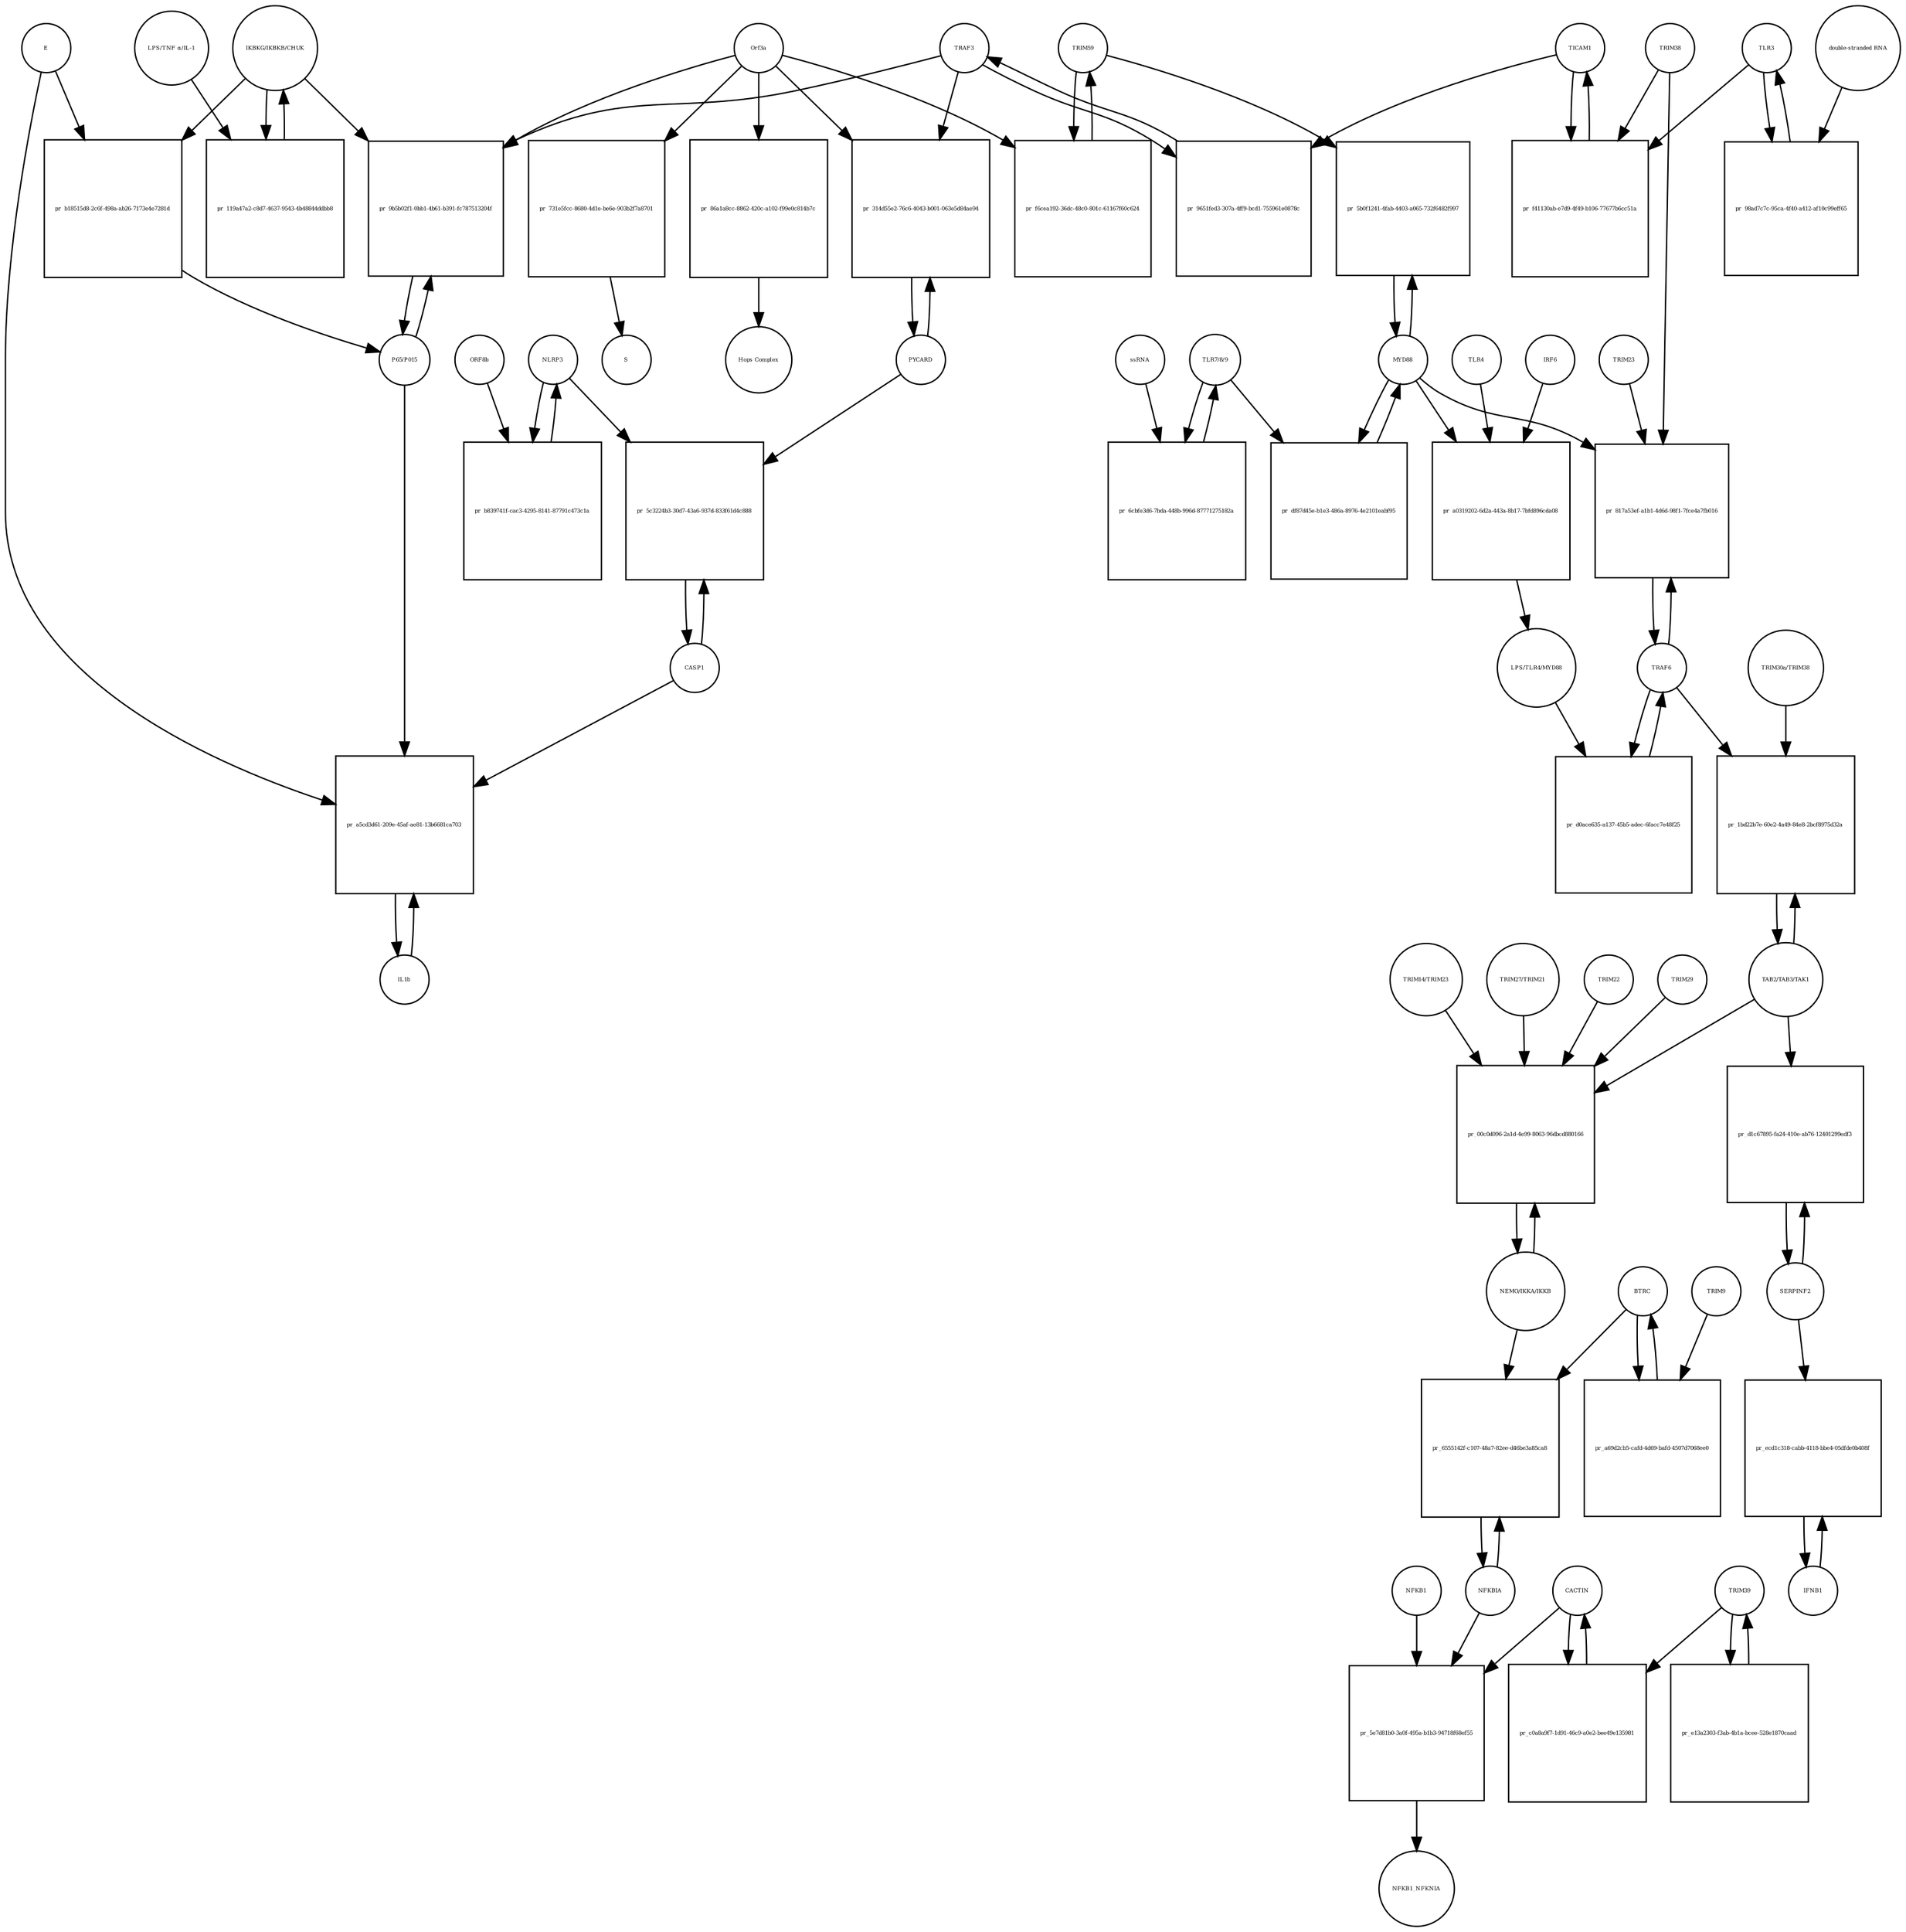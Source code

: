 strict digraph  {
TRIM59 [annotation="urn_miriam_pubmed_22588174|urn_miriam_hgnc_30834", bipartite=0, cls=macromolecule, fontsize=4, label=TRIM59, shape=circle];
"pr_f6cea192-36dc-48c0-801c-61167f60c624" [annotation="", bipartite=1, cls=process, fontsize=4, label="pr_f6cea192-36dc-48c0-801c-61167f60c624", shape=square];
Orf3a [annotation=urn_miriam_uniprot_P0DTC3, bipartite=0, cls=macromolecule, fontsize=4, label=Orf3a, shape=circle];
NLRP3 [annotation="", bipartite=0, cls="macromolecule multimer", fontsize=4, label=NLRP3, shape=circle];
"pr_b839741f-cac3-4295-8141-87791c473c1a" [annotation="", bipartite=1, cls=process, fontsize=4, label="pr_b839741f-cac3-4295-8141-87791c473c1a", shape=square];
ORF8b [annotation=urn_miriam_ncbiprotein_BCD58760, bipartite=0, cls=macromolecule, fontsize=4, label=ORF8b, shape=circle];
TRAF3 [annotation=urn_miriam_hgnc_12033, bipartite=0, cls=macromolecule, fontsize=4, label=TRAF3, shape=circle];
"pr_9651fed3-307a-4ff9-bcd1-755961e0878c" [annotation="", bipartite=1, cls=process, fontsize=4, label="pr_9651fed3-307a-4ff9-bcd1-755961e0878c", shape=square];
TICAM1 [annotation=urn_miriam_hgnc_18348, bipartite=0, cls=macromolecule, fontsize=4, label=TICAM1, shape=circle];
"IKBKG/IKBKB/CHUK" [annotation="urn_miriam_hgnc_5961|urn_miriam_hgnc_5960|urn_miriam_hgnc_1974", bipartite=0, cls=complex, fontsize=4, label="IKBKG/IKBKB/CHUK", shape=circle];
"pr_119a47a2-c8d7-4637-9543-4b48844ddbb8" [annotation="", bipartite=1, cls=process, fontsize=4, label="pr_119a47a2-c8d7-4637-9543-4b48844ddbb8", shape=square];
"LPS/TNF α/IL-1" [annotation="urn_miriam_hgnc_6121|urn_miriam_hgnc_11916|urn_miriam_hgnc_5991", bipartite=0, cls=complex, fontsize=4, label="LPS/TNF α/IL-1", shape=circle];
"pr_b18515d8-2c6f-498a-ab26-7173e4e7281d" [annotation="", bipartite=1, cls=process, fontsize=4, label="pr_b18515d8-2c6f-498a-ab26-7173e4e7281d", shape=square];
"P65/P015" [annotation="urn_miriam_hgnc_9955|urn_miriam_hgnc_7794", bipartite=0, cls=complex, fontsize=4, label="P65/P015", shape=circle];
E [annotation=urn_miriam_ncbiprotein_1796318600, bipartite=0, cls=macromolecule, fontsize=4, label=E, shape=circle];
CASP1 [annotation=urn_miriam_hgnc_1499, bipartite=0, cls=macromolecule, fontsize=4, label=CASP1, shape=circle];
"pr_5c3224b3-30d7-43a6-937d-833f61d4c888" [annotation="", bipartite=1, cls=process, fontsize=4, label="pr_5c3224b3-30d7-43a6-937d-833f61d4c888", shape=square];
PYCARD [annotation="", bipartite=0, cls="macromolecule multimer", fontsize=4, label=PYCARD, shape=circle];
TRAF6 [annotation=urn_miriam_hgnc_12036, bipartite=0, cls=macromolecule, fontsize=4, label=TRAF6, shape=circle];
"pr_d0ace635-a137-45b5-adec-6facc7e48f25" [annotation="", bipartite=1, cls=process, fontsize=4, label="pr_d0ace635-a137-45b5-adec-6facc7e48f25", shape=square];
"LPS/TLR4/MYD88" [annotation="urn_miriam_hgnc_6121|urn_miriam_hgnc_11850|urn_miriam_hgnc_7562", bipartite=0, cls=complex, fontsize=4, label="LPS/TLR4/MYD88", shape=circle];
"pr_817a53ef-a1b1-4d6d-98f1-7fce4a7fb016" [annotation="", bipartite=1, cls=process, fontsize=4, label="pr_817a53ef-a1b1-4d6d-98f1-7fce4a7fb016", shape=square];
MYD88 [annotation=urn_miriam_hgnc_7562, bipartite=0, cls=macromolecule, fontsize=4, label=MYD88, shape=circle];
TRIM38 [annotation=urn_miriam_hgnc_10059, bipartite=0, cls=macromolecule, fontsize=4, label=TRIM38, shape=circle];
TRIM23 [annotation=urn_miriam_hgnc_660, bipartite=0, cls=macromolecule, fontsize=4, label=TRIM23, shape=circle];
"TLR7/8/9" [annotation="urn_miriam_hgnc_15633|urn_miriam_hgnc_15632|urn_miriam_hgnc_15631", bipartite=0, cls=complex, fontsize=4, label="TLR7/8/9", shape=circle];
"pr_6cbfe3d6-7bda-448b-996d-87771275182a" [annotation="", bipartite=1, cls=process, fontsize=4, label="pr_6cbfe3d6-7bda-448b-996d-87771275182a", shape=square];
ssRNA [annotation="", bipartite=0, cls="nucleic acid feature", fontsize=4, label=ssRNA, shape=circle];
"pr_f41130ab-e7d9-4f49-b106-77677b6cc51a" [annotation="", bipartite=1, cls=process, fontsize=4, label="pr_f41130ab-e7d9-4f49-b106-77677b6cc51a", shape=square];
TLR3 [annotation=urn_miriam_hgnc_11849, bipartite=0, cls=macromolecule, fontsize=4, label=TLR3, shape=circle];
"pr_df87d45e-b1e3-486a-8976-4e2101eabf95" [annotation="", bipartite=1, cls=process, fontsize=4, label="pr_df87d45e-b1e3-486a-8976-4e2101eabf95", shape=square];
"pr_5b0f1241-4fab-4403-a065-732f6482f997" [annotation="", bipartite=1, cls=process, fontsize=4, label="pr_5b0f1241-4fab-4403-a065-732f6482f997", shape=square];
"TAB2/TAB3/TAK1" [annotation="urn_miriam_hgnc_17075|urn_miriam_hgnc_30681|urn_miriam_hgnc_6859", bipartite=0, cls=complex, fontsize=4, label="TAB2/TAB3/TAK1", shape=circle];
"pr_1bd22b7e-60e2-4a49-84e8-2bcf8975d32a" [annotation="", bipartite=1, cls=process, fontsize=4, label="pr_1bd22b7e-60e2-4a49-84e8-2bcf8975d32a", shape=square];
"TRIM30a/TRIM38" [annotation="urn_miriam_hgnc_10059|urn_miriam_uniprot_P15533", bipartite=0, cls=complex, fontsize=4, label="TRIM30a/TRIM38", shape=circle];
"NEMO/IKKA/IKKB" [annotation="urn_miriam_hgnc_5961|urn_miriam_hgnc_5960|urn_miriam_hgnc_1974", bipartite=0, cls=complex, fontsize=4, label="NEMO/IKKA/IKKB", shape=circle];
"pr_00c0d096-2a1d-4e99-8063-96dbcd880166" [annotation="", bipartite=1, cls=process, fontsize=4, label="pr_00c0d096-2a1d-4e99-8063-96dbcd880166", shape=square];
TRIM22 [annotation=urn_miriam_hgnc_16379, bipartite=0, cls=macromolecule, fontsize=4, label=TRIM22, shape=circle];
TRIM29 [annotation=urn_miriam_hgnc_17274, bipartite=0, cls=macromolecule, fontsize=4, label=TRIM29, shape=circle];
"TRIM14/TRIM23" [annotation="urn_miriam_hgnc_16283|urn_miriam_hgnc_660", bipartite=0, cls=complex, fontsize=4, label="TRIM14/TRIM23", shape=circle];
"TRIM27/TRIM21" [annotation="urn_miriam_hgnc_9975|urn_miriam_hgnc_11312", bipartite=0, cls=complex, fontsize=4, label="TRIM27/TRIM21", shape=circle];
NFKBIA [annotation=urn_miriam_hgnc_7797, bipartite=0, cls=macromolecule, fontsize=4, label=NFKBIA, shape=circle];
"pr_6555142f-c107-48a7-82ee-d46be3a85ca8" [annotation="", bipartite=1, cls=process, fontsize=4, label="pr_6555142f-c107-48a7-82ee-d46be3a85ca8", shape=square];
BTRC [annotation=urn_miriam_hgnc_1144, bipartite=0, cls=macromolecule, fontsize=4, label=BTRC, shape=circle];
"pr_9b5b02f1-0bb1-4b61-b391-fc787513204f" [annotation="", bipartite=1, cls=process, fontsize=4, label="pr_9b5b02f1-0bb1-4b61-b391-fc787513204f", shape=square];
"pr_a69d2cb5-cafd-4d69-bafd-4507d7068ee0" [annotation="", bipartite=1, cls=process, fontsize=4, label="pr_a69d2cb5-cafd-4d69-bafd-4507d7068ee0", shape=square];
TRIM9 [annotation=urn_miriam_hgnc_16288, bipartite=0, cls=macromolecule, fontsize=4, label=TRIM9, shape=circle];
TRIM39 [annotation=urn_miriam_hgnc_10065, bipartite=0, cls=macromolecule, fontsize=4, label=TRIM39, shape=circle];
"pr_e13a2303-f3ab-4b1a-bcee-528e1870caad" [annotation="", bipartite=1, cls=process, fontsize=4, label="pr_e13a2303-f3ab-4b1a-bcee-528e1870caad", shape=square];
CACTIN [annotation=urn_miriam_hgnc_29938, bipartite=0, cls=macromolecule, fontsize=4, label=CACTIN, shape=circle];
"pr_c0a8a9f7-1d91-46c9-a0e2-bee49e135981" [annotation="", bipartite=1, cls=process, fontsize=4, label="pr_c0a8a9f7-1d91-46c9-a0e2-bee49e135981", shape=square];
NFKB1 [annotation=urn_miriam_hgnc_7794, bipartite=0, cls=macromolecule, fontsize=4, label=NFKB1, shape=circle];
"pr_5e7d81b0-3a0f-495a-b1b3-94718f68ef55" [annotation="", bipartite=1, cls=process, fontsize=4, label="pr_5e7d81b0-3a0f-495a-b1b3-94718f68ef55", shape=square];
NFKB1_NFKNIA [annotation="", bipartite=0, cls=complex, fontsize=4, label=NFKB1_NFKNIA, shape=circle];
SERPINF2 [annotation=urn_miriam_hgnc_9075, bipartite=0, cls=macromolecule, fontsize=4, label=SERPINF2, shape=circle];
"pr_d1c67895-fa24-410e-ab76-12401299edf3" [annotation="", bipartite=1, cls=process, fontsize=4, label="pr_d1c67895-fa24-410e-ab76-12401299edf3", shape=square];
IFNB1 [annotation=urn_miriam_hgnc_5434, bipartite=0, cls=macromolecule, fontsize=4, label=IFNB1, shape=circle];
"pr_ecd1c318-cabb-4118-bbe4-05dfde0b408f" [annotation="", bipartite=1, cls=process, fontsize=4, label="pr_ecd1c318-cabb-4118-bbe4-05dfde0b408f", shape=square];
"pr_98ad7c7c-95ca-4f40-a412-af10c99eff65" [annotation="", bipartite=1, cls=process, fontsize=4, label="pr_98ad7c7c-95ca-4f40-a412-af10c99eff65", shape=square];
"double-stranded RNA" [annotation="", bipartite=0, cls="nucleic acid feature", fontsize=4, label="double-stranded RNA", shape=circle];
"pr_731e5fcc-8680-4d1e-be6e-903b2f7a8701" [annotation="", bipartite=1, cls=process, fontsize=4, label="pr_731e5fcc-8680-4d1e-be6e-903b2f7a8701", shape=square];
S [annotation=urn_miriam_uniprot_P0DTC2, bipartite=0, cls=macromolecule, fontsize=4, label=S, shape=circle];
IL1b [annotation=urn_miriam_hgnc_5992, bipartite=0, cls=macromolecule, fontsize=4, label=IL1b, shape=circle];
"pr_a5cd3d61-209e-45af-ae81-13b6681ca703" [annotation="", bipartite=1, cls=process, fontsize=4, label="pr_a5cd3d61-209e-45af-ae81-13b6681ca703", shape=square];
"pr_314d55e2-76c6-4043-b001-063e5d84ae94" [annotation="", bipartite=1, cls=process, fontsize=4, label="pr_314d55e2-76c6-4043-b001-063e5d84ae94", shape=square];
"pr_86a1a8cc-8862-420c-a102-f99e0c814b7c" [annotation="", bipartite=1, cls=process, fontsize=4, label="pr_86a1a8cc-8862-420c-a102-f99e0c814b7c", shape=square];
"Hops Complex" [annotation="urn_miriam_uniprot_J9TC74|urn_miriam_hgnc_14583|urn_miriam_hgnc_20593|urn_miriam_hgnc_24048|urn_miriam_hgnc_5013|urn_miriam_hgnc_20266", bipartite=0, cls=complex, fontsize=4, label="Hops Complex", shape=circle];
TLR4 [annotation="", bipartite=0, cls=macromolecule, fontsize=4, label=TLR4, shape=circle];
"pr_a0319202-6d2a-443a-8b17-7bfd896cda08" [annotation="", bipartite=1, cls=process, fontsize=4, label="pr_a0319202-6d2a-443a-8b17-7bfd896cda08", shape=square];
IRF6 [annotation="", bipartite=0, cls=macromolecule, fontsize=4, label=IRF6, shape=circle];
TRIM59 -> "pr_f6cea192-36dc-48c0-801c-61167f60c624"  [annotation="", interaction_type=consumption];
TRIM59 -> "pr_5b0f1241-4fab-4403-a065-732f6482f997"  [annotation=urn_miriam_pubmed_22588174, interaction_type=inhibition];
"pr_f6cea192-36dc-48c0-801c-61167f60c624" -> TRIM59  [annotation="", interaction_type=production];
Orf3a -> "pr_f6cea192-36dc-48c0-801c-61167f60c624"  [annotation=urn_miriam_pubmed_28829373, interaction_type="necessary stimulation"];
Orf3a -> "pr_9b5b02f1-0bb1-4b61-b391-fc787513204f"  [annotation="urn_miriam_pubmed_31034780|urn_miriam_pubmed_32172672", interaction_type="necessary stimulation"];
Orf3a -> "pr_731e5fcc-8680-4d1e-be6e-903b2f7a8701"  [annotation=urn_miriam_pubmed_32172672, interaction_type="necessary stimulation"];
Orf3a -> "pr_314d55e2-76c6-4043-b001-063e5d84ae94"  [annotation=urn_miriam_pubmed_32172672, interaction_type="necessary stimulation"];
Orf3a -> "pr_86a1a8cc-8862-420c-a102-f99e0c814b7c"  [annotation="urn_miriam_pubmed_15316659|urn_miriam_pubmed_17715238|urn_miriam_pubmed_25375324|urn_miriam_pubmed_19590927", interaction_type="necessary stimulation"];
NLRP3 -> "pr_b839741f-cac3-4295-8141-87791c473c1a"  [annotation="", interaction_type=consumption];
NLRP3 -> "pr_5c3224b3-30d7-43a6-937d-833f61d4c888"  [annotation="", interaction_type=consumption];
"pr_b839741f-cac3-4295-8141-87791c473c1a" -> NLRP3  [annotation="", interaction_type=production];
ORF8b -> "pr_b839741f-cac3-4295-8141-87791c473c1a"  [annotation=urn_miriam_pubmed_31231549, interaction_type="necessary stimulation"];
TRAF3 -> "pr_9651fed3-307a-4ff9-bcd1-755961e0878c"  [annotation="", interaction_type=consumption];
TRAF3 -> "pr_9b5b02f1-0bb1-4b61-b391-fc787513204f"  [annotation="urn_miriam_pubmed_31034780|urn_miriam_pubmed_32172672", interaction_type=catalysis];
TRAF3 -> "pr_314d55e2-76c6-4043-b001-063e5d84ae94"  [annotation=urn_miriam_pubmed_32172672, interaction_type=catalysis];
"pr_9651fed3-307a-4ff9-bcd1-755961e0878c" -> TRAF3  [annotation="", interaction_type=production];
TICAM1 -> "pr_9651fed3-307a-4ff9-bcd1-755961e0878c"  [annotation=urn_miriam_pubmed_28829373, interaction_type="necessary stimulation"];
TICAM1 -> "pr_f41130ab-e7d9-4f49-b106-77677b6cc51a"  [annotation="", interaction_type=consumption];
"IKBKG/IKBKB/CHUK" -> "pr_119a47a2-c8d7-4637-9543-4b48844ddbb8"  [annotation="", interaction_type=consumption];
"IKBKG/IKBKB/CHUK" -> "pr_b18515d8-2c6f-498a-ab26-7173e4e7281d"  [annotation="", interaction_type=consumption];
"IKBKG/IKBKB/CHUK" -> "pr_9b5b02f1-0bb1-4b61-b391-fc787513204f"  [annotation="urn_miriam_pubmed_31034780|urn_miriam_pubmed_32172672", interaction_type=catalysis];
"pr_119a47a2-c8d7-4637-9543-4b48844ddbb8" -> "IKBKG/IKBKB/CHUK"  [annotation="", interaction_type=production];
"LPS/TNF α/IL-1" -> "pr_119a47a2-c8d7-4637-9543-4b48844ddbb8"  [annotation="urn_miriam_pubmed_32172672|urn_miriam_taxonomy_2697049", interaction_type=catalysis];
"pr_b18515d8-2c6f-498a-ab26-7173e4e7281d" -> "P65/P015"  [annotation="", interaction_type=production];
"P65/P015" -> "pr_9b5b02f1-0bb1-4b61-b391-fc787513204f"  [annotation="", interaction_type=consumption];
"P65/P015" -> "pr_a5cd3d61-209e-45af-ae81-13b6681ca703"  [annotation=urn_miriam_pubmed_31034780, interaction_type=stimulation];
E -> "pr_b18515d8-2c6f-498a-ab26-7173e4e7281d"  [annotation="urn_miriam_pubmed_32172672|urn_miriam_taxonomy_2697049", interaction_type="necessary stimulation"];
E -> "pr_a5cd3d61-209e-45af-ae81-13b6681ca703"  [annotation=urn_miriam_pubmed_31034780, interaction_type=catalysis];
CASP1 -> "pr_5c3224b3-30d7-43a6-937d-833f61d4c888"  [annotation="", interaction_type=consumption];
CASP1 -> "pr_a5cd3d61-209e-45af-ae81-13b6681ca703"  [annotation=urn_miriam_pubmed_31034780, interaction_type=catalysis];
"pr_5c3224b3-30d7-43a6-937d-833f61d4c888" -> CASP1  [annotation="", interaction_type=production];
PYCARD -> "pr_5c3224b3-30d7-43a6-937d-833f61d4c888"  [annotation="", interaction_type=consumption];
PYCARD -> "pr_314d55e2-76c6-4043-b001-063e5d84ae94"  [annotation="", interaction_type=consumption];
TRAF6 -> "pr_d0ace635-a137-45b5-adec-6facc7e48f25"  [annotation="", interaction_type=consumption];
TRAF6 -> "pr_817a53ef-a1b1-4d6d-98f1-7fce4a7fb016"  [annotation="", interaction_type=consumption];
TRAF6 -> "pr_1bd22b7e-60e2-4a49-84e8-2bcf8975d32a"  [annotation="urn_miriam_pubmed_23758787|urn_miriam_pubmed_25172371|urn_miriam_pubmed_18345001", interaction_type="necessary stimulation"];
"pr_d0ace635-a137-45b5-adec-6facc7e48f25" -> TRAF6  [annotation="", interaction_type=production];
"LPS/TLR4/MYD88" -> "pr_d0ace635-a137-45b5-adec-6facc7e48f25"  [annotation=urn_miriam_pubmed_23758787, interaction_type=catalysis];
"pr_817a53ef-a1b1-4d6d-98f1-7fce4a7fb016" -> TRAF6  [annotation="", interaction_type=production];
MYD88 -> "pr_817a53ef-a1b1-4d6d-98f1-7fce4a7fb016"  [annotation="urn_miriam_pubmed_15361868|urn_miriam_pubmed_22539786|urn_miriam_pubmed_20724660", interaction_type="necessary stimulation"];
MYD88 -> "pr_df87d45e-b1e3-486a-8976-4e2101eabf95"  [annotation="", interaction_type=consumption];
MYD88 -> "pr_5b0f1241-4fab-4403-a065-732f6482f997"  [annotation="", interaction_type=consumption];
MYD88 -> "pr_a0319202-6d2a-443a-8b17-7bfd896cda08"  [annotation="", interaction_type=consumption];
TRIM38 -> "pr_817a53ef-a1b1-4d6d-98f1-7fce4a7fb016"  [annotation="urn_miriam_pubmed_15361868|urn_miriam_pubmed_22539786|urn_miriam_pubmed_20724660", interaction_type=inhibition];
TRIM38 -> "pr_f41130ab-e7d9-4f49-b106-77677b6cc51a"  [annotation="urn_miriam_pubmed_23758787|urn_miriam_pubmed_22539786", interaction_type=inhibition];
TRIM23 -> "pr_817a53ef-a1b1-4d6d-98f1-7fce4a7fb016"  [annotation="urn_miriam_pubmed_15361868|urn_miriam_pubmed_22539786|urn_miriam_pubmed_20724660", interaction_type="necessary stimulation"];
"TLR7/8/9" -> "pr_6cbfe3d6-7bda-448b-996d-87771275182a"  [annotation="", interaction_type=consumption];
"TLR7/8/9" -> "pr_df87d45e-b1e3-486a-8976-4e2101eabf95"  [annotation=urn_miriam_pubmed_15361868, interaction_type="necessary stimulation"];
"pr_6cbfe3d6-7bda-448b-996d-87771275182a" -> "TLR7/8/9"  [annotation="", interaction_type=production];
ssRNA -> "pr_6cbfe3d6-7bda-448b-996d-87771275182a"  [annotation=urn_miriam_pubmed_21782231, interaction_type="necessary stimulation"];
"pr_f41130ab-e7d9-4f49-b106-77677b6cc51a" -> TICAM1  [annotation="", interaction_type=production];
TLR3 -> "pr_f41130ab-e7d9-4f49-b106-77677b6cc51a"  [annotation="urn_miriam_pubmed_23758787|urn_miriam_pubmed_22539786", interaction_type="necessary stimulation"];
TLR3 -> "pr_98ad7c7c-95ca-4f40-a412-af10c99eff65"  [annotation="", interaction_type=consumption];
"pr_df87d45e-b1e3-486a-8976-4e2101eabf95" -> MYD88  [annotation="", interaction_type=production];
"pr_5b0f1241-4fab-4403-a065-732f6482f997" -> MYD88  [annotation="", interaction_type=production];
"TAB2/TAB3/TAK1" -> "pr_1bd22b7e-60e2-4a49-84e8-2bcf8975d32a"  [annotation="", interaction_type=consumption];
"TAB2/TAB3/TAK1" -> "pr_00c0d096-2a1d-4e99-8063-96dbcd880166"  [annotation="urn_miriam_pubmed_23758787|urn_miriam_pubmed_23408607|urn_miriam_pubmed_26358190|urn_miriam_pubmed_27695001|urn_miriam_pubmed_24379373|urn_miriam_pubmed_20724660", interaction_type="necessary stimulation"];
"TAB2/TAB3/TAK1" -> "pr_d1c67895-fa24-410e-ab76-12401299edf3"  [annotation=urn_miriam_pubmed_17706453, interaction_type="necessary stimulation"];
"pr_1bd22b7e-60e2-4a49-84e8-2bcf8975d32a" -> "TAB2/TAB3/TAK1"  [annotation="", interaction_type=production];
"TRIM30a/TRIM38" -> "pr_1bd22b7e-60e2-4a49-84e8-2bcf8975d32a"  [annotation="urn_miriam_pubmed_23758787|urn_miriam_pubmed_25172371|urn_miriam_pubmed_18345001", interaction_type=inhibition];
"NEMO/IKKA/IKKB" -> "pr_00c0d096-2a1d-4e99-8063-96dbcd880166"  [annotation="", interaction_type=consumption];
"NEMO/IKKA/IKKB" -> "pr_6555142f-c107-48a7-82ee-d46be3a85ca8"  [annotation=urn_miriam_pubmed_21135871, interaction_type=catalysis];
"pr_00c0d096-2a1d-4e99-8063-96dbcd880166" -> "NEMO/IKKA/IKKB"  [annotation="", interaction_type=production];
TRIM22 -> "pr_00c0d096-2a1d-4e99-8063-96dbcd880166"  [annotation="urn_miriam_pubmed_23758787|urn_miriam_pubmed_23408607|urn_miriam_pubmed_26358190|urn_miriam_pubmed_27695001|urn_miriam_pubmed_24379373|urn_miriam_pubmed_20724660", interaction_type=inhibition];
TRIM29 -> "pr_00c0d096-2a1d-4e99-8063-96dbcd880166"  [annotation="urn_miriam_pubmed_23758787|urn_miriam_pubmed_23408607|urn_miriam_pubmed_26358190|urn_miriam_pubmed_27695001|urn_miriam_pubmed_24379373|urn_miriam_pubmed_20724660", interaction_type=inhibition];
"TRIM14/TRIM23" -> "pr_00c0d096-2a1d-4e99-8063-96dbcd880166"  [annotation="urn_miriam_pubmed_23758787|urn_miriam_pubmed_23408607|urn_miriam_pubmed_26358190|urn_miriam_pubmed_27695001|urn_miriam_pubmed_24379373|urn_miriam_pubmed_20724660", interaction_type="necessary stimulation"];
"TRIM27/TRIM21" -> "pr_00c0d096-2a1d-4e99-8063-96dbcd880166"  [annotation="urn_miriam_pubmed_23758787|urn_miriam_pubmed_23408607|urn_miriam_pubmed_26358190|urn_miriam_pubmed_27695001|urn_miriam_pubmed_24379373|urn_miriam_pubmed_20724660", interaction_type=inhibition];
NFKBIA -> "pr_6555142f-c107-48a7-82ee-d46be3a85ca8"  [annotation="", interaction_type=consumption];
NFKBIA -> "pr_5e7d81b0-3a0f-495a-b1b3-94718f68ef55"  [annotation="", interaction_type=consumption];
"pr_6555142f-c107-48a7-82ee-d46be3a85ca8" -> NFKBIA  [annotation="", interaction_type=production];
BTRC -> "pr_6555142f-c107-48a7-82ee-d46be3a85ca8"  [annotation=urn_miriam_pubmed_21135871, interaction_type=catalysis];
BTRC -> "pr_a69d2cb5-cafd-4d69-bafd-4507d7068ee0"  [annotation="", interaction_type=consumption];
"pr_9b5b02f1-0bb1-4b61-b391-fc787513204f" -> "P65/P015"  [annotation="", interaction_type=production];
"pr_a69d2cb5-cafd-4d69-bafd-4507d7068ee0" -> BTRC  [annotation="", interaction_type=production];
TRIM9 -> "pr_a69d2cb5-cafd-4d69-bafd-4507d7068ee0"  [annotation=urn_miriam_pubmed_21135871, interaction_type=inhibition];
TRIM39 -> "pr_e13a2303-f3ab-4b1a-bcee-528e1870caad"  [annotation="", interaction_type=consumption];
TRIM39 -> "pr_c0a8a9f7-1d91-46c9-a0e2-bee49e135981"  [annotation=urn_miriam_pubmed_26999213, interaction_type="necessary stimulation"];
"pr_e13a2303-f3ab-4b1a-bcee-528e1870caad" -> TRIM39  [annotation="", interaction_type=production];
CACTIN -> "pr_c0a8a9f7-1d91-46c9-a0e2-bee49e135981"  [annotation="", interaction_type=consumption];
CACTIN -> "pr_5e7d81b0-3a0f-495a-b1b3-94718f68ef55"  [annotation=urn_miriam_pubmed_26999213, interaction_type=inhibition];
"pr_c0a8a9f7-1d91-46c9-a0e2-bee49e135981" -> CACTIN  [annotation="", interaction_type=production];
NFKB1 -> "pr_5e7d81b0-3a0f-495a-b1b3-94718f68ef55"  [annotation="", interaction_type=consumption];
"pr_5e7d81b0-3a0f-495a-b1b3-94718f68ef55" -> NFKB1_NFKNIA  [annotation="", interaction_type=production];
SERPINF2 -> "pr_d1c67895-fa24-410e-ab76-12401299edf3"  [annotation="", interaction_type=consumption];
SERPINF2 -> "pr_ecd1c318-cabb-4118-bbe4-05dfde0b408f"  [annotation=urn_miriam_pubmed_17706453, interaction_type=stimulation];
"pr_d1c67895-fa24-410e-ab76-12401299edf3" -> SERPINF2  [annotation="", interaction_type=production];
IFNB1 -> "pr_ecd1c318-cabb-4118-bbe4-05dfde0b408f"  [annotation="", interaction_type=consumption];
"pr_ecd1c318-cabb-4118-bbe4-05dfde0b408f" -> IFNB1  [annotation="", interaction_type=production];
"pr_98ad7c7c-95ca-4f40-a412-af10c99eff65" -> TLR3  [annotation="", interaction_type=production];
"double-stranded RNA" -> "pr_98ad7c7c-95ca-4f40-a412-af10c99eff65"  [annotation=urn_miriam_pubmed_23758787, interaction_type="necessary stimulation"];
"pr_731e5fcc-8680-4d1e-be6e-903b2f7a8701" -> S  [annotation="", interaction_type=production];
IL1b -> "pr_a5cd3d61-209e-45af-ae81-13b6681ca703"  [annotation="", interaction_type=consumption];
"pr_a5cd3d61-209e-45af-ae81-13b6681ca703" -> IL1b  [annotation="", interaction_type=production];
"pr_314d55e2-76c6-4043-b001-063e5d84ae94" -> PYCARD  [annotation="", interaction_type=production];
"pr_86a1a8cc-8862-420c-a102-f99e0c814b7c" -> "Hops Complex"  [annotation="", interaction_type=production];
TLR4 -> "pr_a0319202-6d2a-443a-8b17-7bfd896cda08"  [annotation="", interaction_type=consumption];
"pr_a0319202-6d2a-443a-8b17-7bfd896cda08" -> "LPS/TLR4/MYD88"  [annotation="", interaction_type=production];
IRF6 -> "pr_a0319202-6d2a-443a-8b17-7bfd896cda08"  [annotation="", interaction_type=consumption];
}

